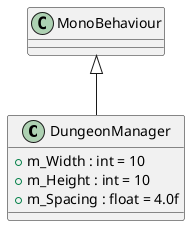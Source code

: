 @startuml
class DungeonManager {
    + m_Width : int = 10
    + m_Height : int = 10
    + m_Spacing : float = 4.0f
}
MonoBehaviour <|-- DungeonManager
@enduml
